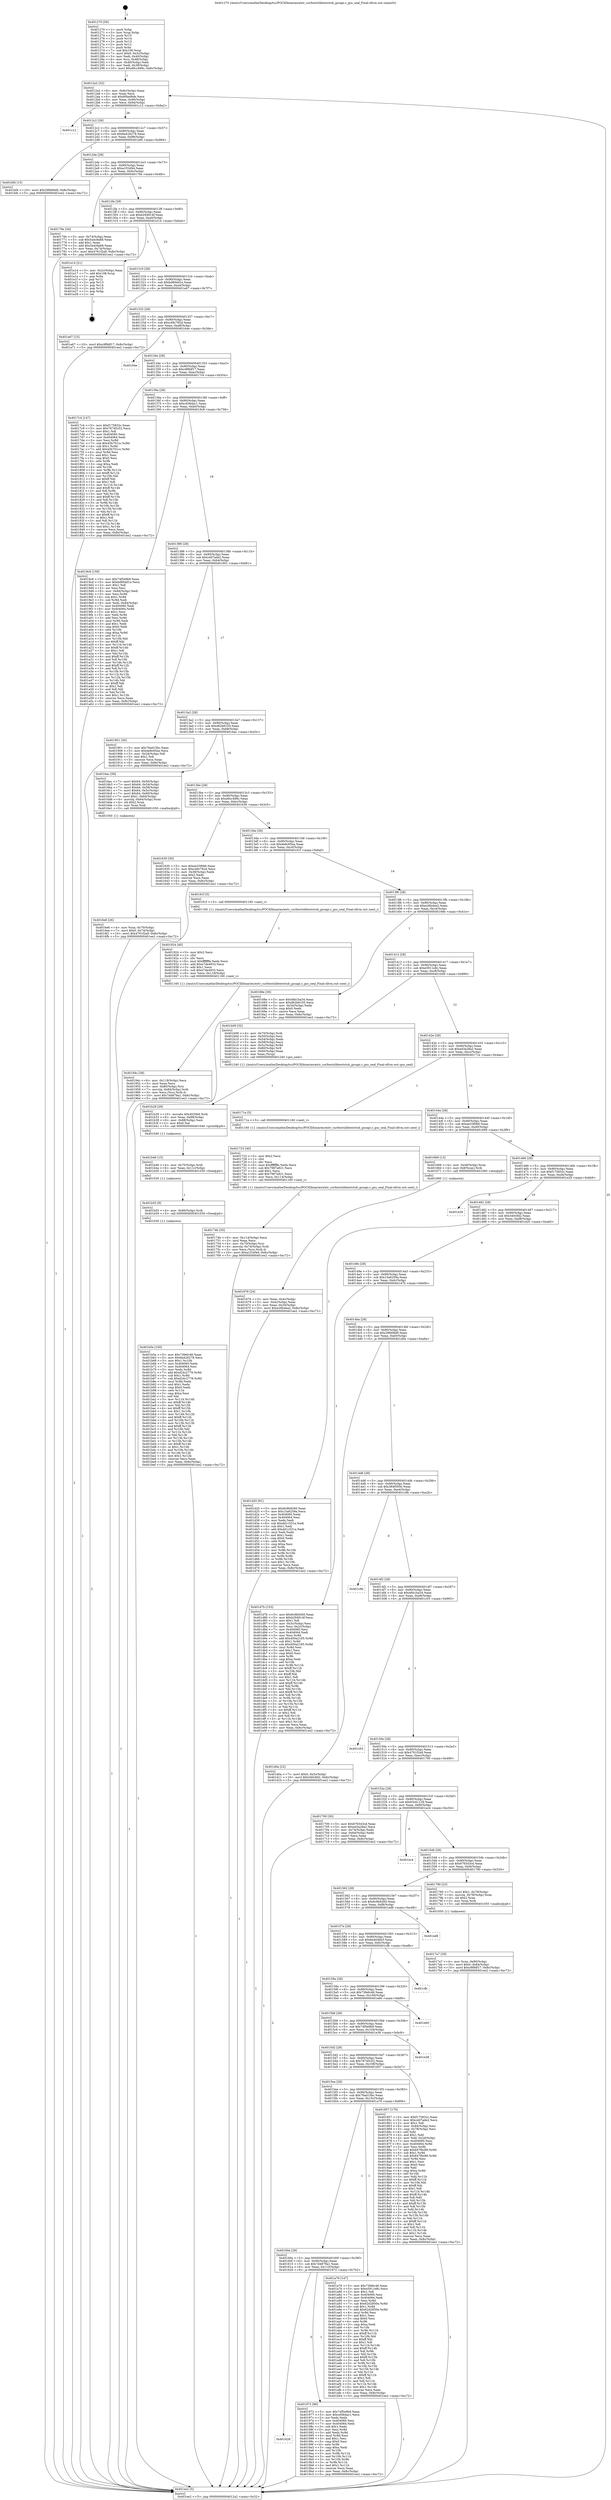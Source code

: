 digraph "0x401270" {
  label = "0x401270 (/mnt/c/Users/mathe/Desktop/tcc/POCII/binaries/extr_curltestslibteststub_gssapi.c_gss_seal_Final-ollvm.out::main(0))"
  labelloc = "t"
  node[shape=record]

  Entry [label="",width=0.3,height=0.3,shape=circle,fillcolor=black,style=filled]
  "0x4012a2" [label="{
     0x4012a2 [32]\l
     | [instrs]\l
     &nbsp;&nbsp;0x4012a2 \<+6\>: mov -0x8c(%rbp),%eax\l
     &nbsp;&nbsp;0x4012a8 \<+2\>: mov %eax,%ecx\l
     &nbsp;&nbsp;0x4012aa \<+6\>: sub $0x80ba9bfe,%ecx\l
     &nbsp;&nbsp;0x4012b0 \<+6\>: mov %eax,-0x90(%rbp)\l
     &nbsp;&nbsp;0x4012b6 \<+6\>: mov %ecx,-0x94(%rbp)\l
     &nbsp;&nbsp;0x4012bc \<+6\>: je 0000000000401c12 \<main+0x9a2\>\l
  }"]
  "0x401c12" [label="{
     0x401c12\l
  }", style=dashed]
  "0x4012c2" [label="{
     0x4012c2 [28]\l
     | [instrs]\l
     &nbsp;&nbsp;0x4012c2 \<+5\>: jmp 00000000004012c7 \<main+0x57\>\l
     &nbsp;&nbsp;0x4012c7 \<+6\>: mov -0x90(%rbp),%eax\l
     &nbsp;&nbsp;0x4012cd \<+5\>: sub $0x8a426278,%eax\l
     &nbsp;&nbsp;0x4012d2 \<+6\>: mov %eax,-0x98(%rbp)\l
     &nbsp;&nbsp;0x4012d8 \<+6\>: je 0000000000401bf4 \<main+0x984\>\l
  }"]
  Exit [label="",width=0.3,height=0.3,shape=circle,fillcolor=black,style=filled,peripheries=2]
  "0x401bf4" [label="{
     0x401bf4 [15]\l
     | [instrs]\l
     &nbsp;&nbsp;0x401bf4 \<+10\>: movl $0x29fd08d9,-0x8c(%rbp)\l
     &nbsp;&nbsp;0x401bfe \<+5\>: jmp 0000000000401ee2 \<main+0xc72\>\l
  }"]
  "0x4012de" [label="{
     0x4012de [28]\l
     | [instrs]\l
     &nbsp;&nbsp;0x4012de \<+5\>: jmp 00000000004012e3 \<main+0x73\>\l
     &nbsp;&nbsp;0x4012e3 \<+6\>: mov -0x90(%rbp),%eax\l
     &nbsp;&nbsp;0x4012e9 \<+5\>: sub $0xa1f1bf44,%eax\l
     &nbsp;&nbsp;0x4012ee \<+6\>: mov %eax,-0x9c(%rbp)\l
     &nbsp;&nbsp;0x4012f4 \<+6\>: je 000000000040176e \<main+0x4fe\>\l
  }"]
  "0x401b5e" [label="{
     0x401b5e [150]\l
     | [instrs]\l
     &nbsp;&nbsp;0x401b5e \<+5\>: mov $0x73fe6c46,%eax\l
     &nbsp;&nbsp;0x401b63 \<+5\>: mov $0x8a426278,%ecx\l
     &nbsp;&nbsp;0x401b68 \<+3\>: mov $0x1,%r10b\l
     &nbsp;&nbsp;0x401b6b \<+7\>: mov 0x404060,%edx\l
     &nbsp;&nbsp;0x401b72 \<+7\>: mov 0x404064,%esi\l
     &nbsp;&nbsp;0x401b79 \<+3\>: mov %edx,%r8d\l
     &nbsp;&nbsp;0x401b7c \<+7\>: add $0xd24c2778,%r8d\l
     &nbsp;&nbsp;0x401b83 \<+4\>: sub $0x1,%r8d\l
     &nbsp;&nbsp;0x401b87 \<+7\>: sub $0xd24c2778,%r8d\l
     &nbsp;&nbsp;0x401b8e \<+4\>: imul %r8d,%edx\l
     &nbsp;&nbsp;0x401b92 \<+3\>: and $0x1,%edx\l
     &nbsp;&nbsp;0x401b95 \<+3\>: cmp $0x0,%edx\l
     &nbsp;&nbsp;0x401b98 \<+4\>: sete %r11b\l
     &nbsp;&nbsp;0x401b9c \<+3\>: cmp $0xa,%esi\l
     &nbsp;&nbsp;0x401b9f \<+3\>: setl %bl\l
     &nbsp;&nbsp;0x401ba2 \<+3\>: mov %r11b,%r14b\l
     &nbsp;&nbsp;0x401ba5 \<+4\>: xor $0xff,%r14b\l
     &nbsp;&nbsp;0x401ba9 \<+3\>: mov %bl,%r15b\l
     &nbsp;&nbsp;0x401bac \<+4\>: xor $0xff,%r15b\l
     &nbsp;&nbsp;0x401bb0 \<+4\>: xor $0x1,%r10b\l
     &nbsp;&nbsp;0x401bb4 \<+3\>: mov %r14b,%r12b\l
     &nbsp;&nbsp;0x401bb7 \<+4\>: and $0xff,%r12b\l
     &nbsp;&nbsp;0x401bbb \<+3\>: and %r10b,%r11b\l
     &nbsp;&nbsp;0x401bbe \<+3\>: mov %r15b,%r13b\l
     &nbsp;&nbsp;0x401bc1 \<+4\>: and $0xff,%r13b\l
     &nbsp;&nbsp;0x401bc5 \<+3\>: and %r10b,%bl\l
     &nbsp;&nbsp;0x401bc8 \<+3\>: or %r11b,%r12b\l
     &nbsp;&nbsp;0x401bcb \<+3\>: or %bl,%r13b\l
     &nbsp;&nbsp;0x401bce \<+3\>: xor %r13b,%r12b\l
     &nbsp;&nbsp;0x401bd1 \<+3\>: or %r15b,%r14b\l
     &nbsp;&nbsp;0x401bd4 \<+4\>: xor $0xff,%r14b\l
     &nbsp;&nbsp;0x401bd8 \<+4\>: or $0x1,%r10b\l
     &nbsp;&nbsp;0x401bdc \<+3\>: and %r10b,%r14b\l
     &nbsp;&nbsp;0x401bdf \<+3\>: or %r14b,%r12b\l
     &nbsp;&nbsp;0x401be2 \<+4\>: test $0x1,%r12b\l
     &nbsp;&nbsp;0x401be6 \<+3\>: cmovne %ecx,%eax\l
     &nbsp;&nbsp;0x401be9 \<+6\>: mov %eax,-0x8c(%rbp)\l
     &nbsp;&nbsp;0x401bef \<+5\>: jmp 0000000000401ee2 \<main+0xc72\>\l
  }"]
  "0x40176e" [label="{
     0x40176e [34]\l
     | [instrs]\l
     &nbsp;&nbsp;0x40176e \<+3\>: mov -0x74(%rbp),%eax\l
     &nbsp;&nbsp;0x401771 \<+5\>: sub $0x5a4c8a68,%eax\l
     &nbsp;&nbsp;0x401776 \<+3\>: add $0x1,%eax\l
     &nbsp;&nbsp;0x401779 \<+5\>: add $0x5a4c8a68,%eax\l
     &nbsp;&nbsp;0x40177e \<+3\>: mov %eax,-0x74(%rbp)\l
     &nbsp;&nbsp;0x401781 \<+10\>: movl $0x4761f2a9,-0x8c(%rbp)\l
     &nbsp;&nbsp;0x40178b \<+5\>: jmp 0000000000401ee2 \<main+0xc72\>\l
  }"]
  "0x4012fa" [label="{
     0x4012fa [28]\l
     | [instrs]\l
     &nbsp;&nbsp;0x4012fa \<+5\>: jmp 00000000004012ff \<main+0x8f\>\l
     &nbsp;&nbsp;0x4012ff \<+6\>: mov -0x90(%rbp),%eax\l
     &nbsp;&nbsp;0x401305 \<+5\>: sub $0xb294914f,%eax\l
     &nbsp;&nbsp;0x40130a \<+6\>: mov %eax,-0xa0(%rbp)\l
     &nbsp;&nbsp;0x401310 \<+6\>: je 0000000000401e14 \<main+0xba4\>\l
  }"]
  "0x401b55" [label="{
     0x401b55 [9]\l
     | [instrs]\l
     &nbsp;&nbsp;0x401b55 \<+4\>: mov -0x80(%rbp),%rdi\l
     &nbsp;&nbsp;0x401b59 \<+5\>: call 0000000000401030 \<free@plt\>\l
     | [calls]\l
     &nbsp;&nbsp;0x401030 \{1\} (unknown)\l
  }"]
  "0x401e14" [label="{
     0x401e14 [21]\l
     | [instrs]\l
     &nbsp;&nbsp;0x401e14 \<+3\>: mov -0x2c(%rbp),%eax\l
     &nbsp;&nbsp;0x401e17 \<+7\>: add $0x108,%rsp\l
     &nbsp;&nbsp;0x401e1e \<+1\>: pop %rbx\l
     &nbsp;&nbsp;0x401e1f \<+2\>: pop %r12\l
     &nbsp;&nbsp;0x401e21 \<+2\>: pop %r13\l
     &nbsp;&nbsp;0x401e23 \<+2\>: pop %r14\l
     &nbsp;&nbsp;0x401e25 \<+2\>: pop %r15\l
     &nbsp;&nbsp;0x401e27 \<+1\>: pop %rbp\l
     &nbsp;&nbsp;0x401e28 \<+1\>: ret\l
  }"]
  "0x401316" [label="{
     0x401316 [28]\l
     | [instrs]\l
     &nbsp;&nbsp;0x401316 \<+5\>: jmp 000000000040131b \<main+0xab\>\l
     &nbsp;&nbsp;0x40131b \<+6\>: mov -0x90(%rbp),%eax\l
     &nbsp;&nbsp;0x401321 \<+5\>: sub $0xbd80dd1e,%eax\l
     &nbsp;&nbsp;0x401326 \<+6\>: mov %eax,-0xa4(%rbp)\l
     &nbsp;&nbsp;0x40132c \<+6\>: je 0000000000401a67 \<main+0x7f7\>\l
  }"]
  "0x401b46" [label="{
     0x401b46 [15]\l
     | [instrs]\l
     &nbsp;&nbsp;0x401b46 \<+4\>: mov -0x70(%rbp),%rdi\l
     &nbsp;&nbsp;0x401b4a \<+6\>: mov %eax,-0x11c(%rbp)\l
     &nbsp;&nbsp;0x401b50 \<+5\>: call 0000000000401030 \<free@plt\>\l
     | [calls]\l
     &nbsp;&nbsp;0x401030 \{1\} (unknown)\l
  }"]
  "0x401a67" [label="{
     0x401a67 [15]\l
     | [instrs]\l
     &nbsp;&nbsp;0x401a67 \<+10\>: movl $0xc9f9df17,-0x8c(%rbp)\l
     &nbsp;&nbsp;0x401a71 \<+5\>: jmp 0000000000401ee2 \<main+0xc72\>\l
  }"]
  "0x401332" [label="{
     0x401332 [28]\l
     | [instrs]\l
     &nbsp;&nbsp;0x401332 \<+5\>: jmp 0000000000401337 \<main+0xc7\>\l
     &nbsp;&nbsp;0x401337 \<+6\>: mov -0x90(%rbp),%eax\l
     &nbsp;&nbsp;0x40133d \<+5\>: sub $0xc49c782d,%eax\l
     &nbsp;&nbsp;0x401342 \<+6\>: mov %eax,-0xa8(%rbp)\l
     &nbsp;&nbsp;0x401348 \<+6\>: je 000000000040164e \<main+0x3de\>\l
  }"]
  "0x401b29" [label="{
     0x401b29 [29]\l
     | [instrs]\l
     &nbsp;&nbsp;0x401b29 \<+10\>: movabs $0x4020b6,%rdi\l
     &nbsp;&nbsp;0x401b33 \<+6\>: mov %eax,-0x88(%rbp)\l
     &nbsp;&nbsp;0x401b39 \<+6\>: mov -0x88(%rbp),%esi\l
     &nbsp;&nbsp;0x401b3f \<+2\>: mov $0x0,%al\l
     &nbsp;&nbsp;0x401b41 \<+5\>: call 0000000000401040 \<printf@plt\>\l
     | [calls]\l
     &nbsp;&nbsp;0x401040 \{1\} (unknown)\l
  }"]
  "0x40164e" [label="{
     0x40164e\l
  }", style=dashed]
  "0x40134e" [label="{
     0x40134e [28]\l
     | [instrs]\l
     &nbsp;&nbsp;0x40134e \<+5\>: jmp 0000000000401353 \<main+0xe3\>\l
     &nbsp;&nbsp;0x401353 \<+6\>: mov -0x90(%rbp),%eax\l
     &nbsp;&nbsp;0x401359 \<+5\>: sub $0xc9f9df17,%eax\l
     &nbsp;&nbsp;0x40135e \<+6\>: mov %eax,-0xac(%rbp)\l
     &nbsp;&nbsp;0x401364 \<+6\>: je 00000000004017c4 \<main+0x554\>\l
  }"]
  "0x401626" [label="{
     0x401626\l
  }", style=dashed]
  "0x4017c4" [label="{
     0x4017c4 [147]\l
     | [instrs]\l
     &nbsp;&nbsp;0x4017c4 \<+5\>: mov $0xf175832c,%eax\l
     &nbsp;&nbsp;0x4017c9 \<+5\>: mov $0x767d5c52,%ecx\l
     &nbsp;&nbsp;0x4017ce \<+2\>: mov $0x1,%dl\l
     &nbsp;&nbsp;0x4017d0 \<+7\>: mov 0x404060,%esi\l
     &nbsp;&nbsp;0x4017d7 \<+7\>: mov 0x404064,%edi\l
     &nbsp;&nbsp;0x4017de \<+3\>: mov %esi,%r8d\l
     &nbsp;&nbsp;0x4017e1 \<+7\>: sub $0x45b701cc,%r8d\l
     &nbsp;&nbsp;0x4017e8 \<+4\>: sub $0x1,%r8d\l
     &nbsp;&nbsp;0x4017ec \<+7\>: add $0x45b701cc,%r8d\l
     &nbsp;&nbsp;0x4017f3 \<+4\>: imul %r8d,%esi\l
     &nbsp;&nbsp;0x4017f7 \<+3\>: and $0x1,%esi\l
     &nbsp;&nbsp;0x4017fa \<+3\>: cmp $0x0,%esi\l
     &nbsp;&nbsp;0x4017fd \<+4\>: sete %r9b\l
     &nbsp;&nbsp;0x401801 \<+3\>: cmp $0xa,%edi\l
     &nbsp;&nbsp;0x401804 \<+4\>: setl %r10b\l
     &nbsp;&nbsp;0x401808 \<+3\>: mov %r9b,%r11b\l
     &nbsp;&nbsp;0x40180b \<+4\>: xor $0xff,%r11b\l
     &nbsp;&nbsp;0x40180f \<+3\>: mov %r10b,%bl\l
     &nbsp;&nbsp;0x401812 \<+3\>: xor $0xff,%bl\l
     &nbsp;&nbsp;0x401815 \<+3\>: xor $0x1,%dl\l
     &nbsp;&nbsp;0x401818 \<+3\>: mov %r11b,%r14b\l
     &nbsp;&nbsp;0x40181b \<+4\>: and $0xff,%r14b\l
     &nbsp;&nbsp;0x40181f \<+3\>: and %dl,%r9b\l
     &nbsp;&nbsp;0x401822 \<+3\>: mov %bl,%r15b\l
     &nbsp;&nbsp;0x401825 \<+4\>: and $0xff,%r15b\l
     &nbsp;&nbsp;0x401829 \<+3\>: and %dl,%r10b\l
     &nbsp;&nbsp;0x40182c \<+3\>: or %r9b,%r14b\l
     &nbsp;&nbsp;0x40182f \<+3\>: or %r10b,%r15b\l
     &nbsp;&nbsp;0x401832 \<+3\>: xor %r15b,%r14b\l
     &nbsp;&nbsp;0x401835 \<+3\>: or %bl,%r11b\l
     &nbsp;&nbsp;0x401838 \<+4\>: xor $0xff,%r11b\l
     &nbsp;&nbsp;0x40183c \<+3\>: or $0x1,%dl\l
     &nbsp;&nbsp;0x40183f \<+3\>: and %dl,%r11b\l
     &nbsp;&nbsp;0x401842 \<+3\>: or %r11b,%r14b\l
     &nbsp;&nbsp;0x401845 \<+4\>: test $0x1,%r14b\l
     &nbsp;&nbsp;0x401849 \<+3\>: cmovne %ecx,%eax\l
     &nbsp;&nbsp;0x40184c \<+6\>: mov %eax,-0x8c(%rbp)\l
     &nbsp;&nbsp;0x401852 \<+5\>: jmp 0000000000401ee2 \<main+0xc72\>\l
  }"]
  "0x40136a" [label="{
     0x40136a [28]\l
     | [instrs]\l
     &nbsp;&nbsp;0x40136a \<+5\>: jmp 000000000040136f \<main+0xff\>\l
     &nbsp;&nbsp;0x40136f \<+6\>: mov -0x90(%rbp),%eax\l
     &nbsp;&nbsp;0x401375 \<+5\>: sub $0xcd36dac1,%eax\l
     &nbsp;&nbsp;0x40137a \<+6\>: mov %eax,-0xb0(%rbp)\l
     &nbsp;&nbsp;0x401380 \<+6\>: je 00000000004019c8 \<main+0x758\>\l
  }"]
  "0x401972" [label="{
     0x401972 [86]\l
     | [instrs]\l
     &nbsp;&nbsp;0x401972 \<+5\>: mov $0x74f5e9b9,%eax\l
     &nbsp;&nbsp;0x401977 \<+5\>: mov $0xcd36dac1,%ecx\l
     &nbsp;&nbsp;0x40197c \<+2\>: xor %edx,%edx\l
     &nbsp;&nbsp;0x40197e \<+7\>: mov 0x404060,%esi\l
     &nbsp;&nbsp;0x401985 \<+7\>: mov 0x404064,%edi\l
     &nbsp;&nbsp;0x40198c \<+3\>: sub $0x1,%edx\l
     &nbsp;&nbsp;0x40198f \<+3\>: mov %esi,%r8d\l
     &nbsp;&nbsp;0x401992 \<+3\>: add %edx,%r8d\l
     &nbsp;&nbsp;0x401995 \<+4\>: imul %r8d,%esi\l
     &nbsp;&nbsp;0x401999 \<+3\>: and $0x1,%esi\l
     &nbsp;&nbsp;0x40199c \<+3\>: cmp $0x0,%esi\l
     &nbsp;&nbsp;0x40199f \<+4\>: sete %r9b\l
     &nbsp;&nbsp;0x4019a3 \<+3\>: cmp $0xa,%edi\l
     &nbsp;&nbsp;0x4019a6 \<+4\>: setl %r10b\l
     &nbsp;&nbsp;0x4019aa \<+3\>: mov %r9b,%r11b\l
     &nbsp;&nbsp;0x4019ad \<+3\>: and %r10b,%r11b\l
     &nbsp;&nbsp;0x4019b0 \<+3\>: xor %r10b,%r9b\l
     &nbsp;&nbsp;0x4019b3 \<+3\>: or %r9b,%r11b\l
     &nbsp;&nbsp;0x4019b6 \<+4\>: test $0x1,%r11b\l
     &nbsp;&nbsp;0x4019ba \<+3\>: cmovne %ecx,%eax\l
     &nbsp;&nbsp;0x4019bd \<+6\>: mov %eax,-0x8c(%rbp)\l
     &nbsp;&nbsp;0x4019c3 \<+5\>: jmp 0000000000401ee2 \<main+0xc72\>\l
  }"]
  "0x4019c8" [label="{
     0x4019c8 [159]\l
     | [instrs]\l
     &nbsp;&nbsp;0x4019c8 \<+5\>: mov $0x74f5e9b9,%eax\l
     &nbsp;&nbsp;0x4019cd \<+5\>: mov $0xbd80dd1e,%ecx\l
     &nbsp;&nbsp;0x4019d2 \<+2\>: mov $0x1,%dl\l
     &nbsp;&nbsp;0x4019d4 \<+2\>: xor %esi,%esi\l
     &nbsp;&nbsp;0x4019d6 \<+6\>: mov -0x84(%rbp),%edi\l
     &nbsp;&nbsp;0x4019dc \<+3\>: mov %esi,%r8d\l
     &nbsp;&nbsp;0x4019df \<+4\>: sub $0x1,%r8d\l
     &nbsp;&nbsp;0x4019e3 \<+3\>: sub %r8d,%edi\l
     &nbsp;&nbsp;0x4019e6 \<+6\>: mov %edi,-0x84(%rbp)\l
     &nbsp;&nbsp;0x4019ec \<+7\>: mov 0x404060,%edi\l
     &nbsp;&nbsp;0x4019f3 \<+8\>: mov 0x404064,%r8d\l
     &nbsp;&nbsp;0x4019fb \<+3\>: sub $0x1,%esi\l
     &nbsp;&nbsp;0x4019fe \<+3\>: mov %edi,%r9d\l
     &nbsp;&nbsp;0x401a01 \<+3\>: add %esi,%r9d\l
     &nbsp;&nbsp;0x401a04 \<+4\>: imul %r9d,%edi\l
     &nbsp;&nbsp;0x401a08 \<+3\>: and $0x1,%edi\l
     &nbsp;&nbsp;0x401a0b \<+3\>: cmp $0x0,%edi\l
     &nbsp;&nbsp;0x401a0e \<+4\>: sete %r10b\l
     &nbsp;&nbsp;0x401a12 \<+4\>: cmp $0xa,%r8d\l
     &nbsp;&nbsp;0x401a16 \<+4\>: setl %r11b\l
     &nbsp;&nbsp;0x401a1a \<+3\>: mov %r10b,%bl\l
     &nbsp;&nbsp;0x401a1d \<+3\>: xor $0xff,%bl\l
     &nbsp;&nbsp;0x401a20 \<+3\>: mov %r11b,%r14b\l
     &nbsp;&nbsp;0x401a23 \<+4\>: xor $0xff,%r14b\l
     &nbsp;&nbsp;0x401a27 \<+3\>: xor $0x1,%dl\l
     &nbsp;&nbsp;0x401a2a \<+3\>: mov %bl,%r15b\l
     &nbsp;&nbsp;0x401a2d \<+4\>: and $0xff,%r15b\l
     &nbsp;&nbsp;0x401a31 \<+3\>: and %dl,%r10b\l
     &nbsp;&nbsp;0x401a34 \<+3\>: mov %r14b,%r12b\l
     &nbsp;&nbsp;0x401a37 \<+4\>: and $0xff,%r12b\l
     &nbsp;&nbsp;0x401a3b \<+3\>: and %dl,%r11b\l
     &nbsp;&nbsp;0x401a3e \<+3\>: or %r10b,%r15b\l
     &nbsp;&nbsp;0x401a41 \<+3\>: or %r11b,%r12b\l
     &nbsp;&nbsp;0x401a44 \<+3\>: xor %r12b,%r15b\l
     &nbsp;&nbsp;0x401a47 \<+3\>: or %r14b,%bl\l
     &nbsp;&nbsp;0x401a4a \<+3\>: xor $0xff,%bl\l
     &nbsp;&nbsp;0x401a4d \<+3\>: or $0x1,%dl\l
     &nbsp;&nbsp;0x401a50 \<+2\>: and %dl,%bl\l
     &nbsp;&nbsp;0x401a52 \<+3\>: or %bl,%r15b\l
     &nbsp;&nbsp;0x401a55 \<+4\>: test $0x1,%r15b\l
     &nbsp;&nbsp;0x401a59 \<+3\>: cmovne %ecx,%eax\l
     &nbsp;&nbsp;0x401a5c \<+6\>: mov %eax,-0x8c(%rbp)\l
     &nbsp;&nbsp;0x401a62 \<+5\>: jmp 0000000000401ee2 \<main+0xc72\>\l
  }"]
  "0x401386" [label="{
     0x401386 [28]\l
     | [instrs]\l
     &nbsp;&nbsp;0x401386 \<+5\>: jmp 000000000040138b \<main+0x11b\>\l
     &nbsp;&nbsp;0x40138b \<+6\>: mov -0x90(%rbp),%eax\l
     &nbsp;&nbsp;0x401391 \<+5\>: sub $0xcdd7ade2,%eax\l
     &nbsp;&nbsp;0x401396 \<+6\>: mov %eax,-0xb4(%rbp)\l
     &nbsp;&nbsp;0x40139c \<+6\>: je 0000000000401901 \<main+0x691\>\l
  }"]
  "0x40160a" [label="{
     0x40160a [28]\l
     | [instrs]\l
     &nbsp;&nbsp;0x40160a \<+5\>: jmp 000000000040160f \<main+0x39f\>\l
     &nbsp;&nbsp;0x40160f \<+6\>: mov -0x90(%rbp),%eax\l
     &nbsp;&nbsp;0x401615 \<+5\>: sub $0x7d4879a1,%eax\l
     &nbsp;&nbsp;0x40161a \<+6\>: mov %eax,-0x110(%rbp)\l
     &nbsp;&nbsp;0x401620 \<+6\>: je 0000000000401972 \<main+0x702\>\l
  }"]
  "0x401901" [label="{
     0x401901 [30]\l
     | [instrs]\l
     &nbsp;&nbsp;0x401901 \<+5\>: mov $0x76ad15bc,%eax\l
     &nbsp;&nbsp;0x401906 \<+5\>: mov $0xde8c65ea,%ecx\l
     &nbsp;&nbsp;0x40190b \<+3\>: mov -0x2d(%rbp),%dl\l
     &nbsp;&nbsp;0x40190e \<+3\>: test $0x1,%dl\l
     &nbsp;&nbsp;0x401911 \<+3\>: cmovne %ecx,%eax\l
     &nbsp;&nbsp;0x401914 \<+6\>: mov %eax,-0x8c(%rbp)\l
     &nbsp;&nbsp;0x40191a \<+5\>: jmp 0000000000401ee2 \<main+0xc72\>\l
  }"]
  "0x4013a2" [label="{
     0x4013a2 [28]\l
     | [instrs]\l
     &nbsp;&nbsp;0x4013a2 \<+5\>: jmp 00000000004013a7 \<main+0x137\>\l
     &nbsp;&nbsp;0x4013a7 \<+6\>: mov -0x90(%rbp),%eax\l
     &nbsp;&nbsp;0x4013ad \<+5\>: sub $0xd62b6105,%eax\l
     &nbsp;&nbsp;0x4013b2 \<+6\>: mov %eax,-0xb8(%rbp)\l
     &nbsp;&nbsp;0x4013b8 \<+6\>: je 00000000004016ac \<main+0x43c\>\l
  }"]
  "0x401a76" [label="{
     0x401a76 [147]\l
     | [instrs]\l
     &nbsp;&nbsp;0x401a76 \<+5\>: mov $0x73fe6c46,%eax\l
     &nbsp;&nbsp;0x401a7b \<+5\>: mov $0xe5911e8c,%ecx\l
     &nbsp;&nbsp;0x401a80 \<+2\>: mov $0x1,%dl\l
     &nbsp;&nbsp;0x401a82 \<+7\>: mov 0x404060,%esi\l
     &nbsp;&nbsp;0x401a89 \<+7\>: mov 0x404064,%edi\l
     &nbsp;&nbsp;0x401a90 \<+3\>: mov %esi,%r8d\l
     &nbsp;&nbsp;0x401a93 \<+7\>: sub $0x62d2850e,%r8d\l
     &nbsp;&nbsp;0x401a9a \<+4\>: sub $0x1,%r8d\l
     &nbsp;&nbsp;0x401a9e \<+7\>: add $0x62d2850e,%r8d\l
     &nbsp;&nbsp;0x401aa5 \<+4\>: imul %r8d,%esi\l
     &nbsp;&nbsp;0x401aa9 \<+3\>: and $0x1,%esi\l
     &nbsp;&nbsp;0x401aac \<+3\>: cmp $0x0,%esi\l
     &nbsp;&nbsp;0x401aaf \<+4\>: sete %r9b\l
     &nbsp;&nbsp;0x401ab3 \<+3\>: cmp $0xa,%edi\l
     &nbsp;&nbsp;0x401ab6 \<+4\>: setl %r10b\l
     &nbsp;&nbsp;0x401aba \<+3\>: mov %r9b,%r11b\l
     &nbsp;&nbsp;0x401abd \<+4\>: xor $0xff,%r11b\l
     &nbsp;&nbsp;0x401ac1 \<+3\>: mov %r10b,%bl\l
     &nbsp;&nbsp;0x401ac4 \<+3\>: xor $0xff,%bl\l
     &nbsp;&nbsp;0x401ac7 \<+3\>: xor $0x1,%dl\l
     &nbsp;&nbsp;0x401aca \<+3\>: mov %r11b,%r14b\l
     &nbsp;&nbsp;0x401acd \<+4\>: and $0xff,%r14b\l
     &nbsp;&nbsp;0x401ad1 \<+3\>: and %dl,%r9b\l
     &nbsp;&nbsp;0x401ad4 \<+3\>: mov %bl,%r15b\l
     &nbsp;&nbsp;0x401ad7 \<+4\>: and $0xff,%r15b\l
     &nbsp;&nbsp;0x401adb \<+3\>: and %dl,%r10b\l
     &nbsp;&nbsp;0x401ade \<+3\>: or %r9b,%r14b\l
     &nbsp;&nbsp;0x401ae1 \<+3\>: or %r10b,%r15b\l
     &nbsp;&nbsp;0x401ae4 \<+3\>: xor %r15b,%r14b\l
     &nbsp;&nbsp;0x401ae7 \<+3\>: or %bl,%r11b\l
     &nbsp;&nbsp;0x401aea \<+4\>: xor $0xff,%r11b\l
     &nbsp;&nbsp;0x401aee \<+3\>: or $0x1,%dl\l
     &nbsp;&nbsp;0x401af1 \<+3\>: and %dl,%r11b\l
     &nbsp;&nbsp;0x401af4 \<+3\>: or %r11b,%r14b\l
     &nbsp;&nbsp;0x401af7 \<+4\>: test $0x1,%r14b\l
     &nbsp;&nbsp;0x401afb \<+3\>: cmovne %ecx,%eax\l
     &nbsp;&nbsp;0x401afe \<+6\>: mov %eax,-0x8c(%rbp)\l
     &nbsp;&nbsp;0x401b04 \<+5\>: jmp 0000000000401ee2 \<main+0xc72\>\l
  }"]
  "0x4016ac" [label="{
     0x4016ac [58]\l
     | [instrs]\l
     &nbsp;&nbsp;0x4016ac \<+7\>: movl $0x64,-0x50(%rbp)\l
     &nbsp;&nbsp;0x4016b3 \<+7\>: movl $0x64,-0x54(%rbp)\l
     &nbsp;&nbsp;0x4016ba \<+7\>: movl $0x64,-0x58(%rbp)\l
     &nbsp;&nbsp;0x4016c1 \<+7\>: movl $0x64,-0x5c(%rbp)\l
     &nbsp;&nbsp;0x4016c8 \<+7\>: movl $0x64,-0x60(%rbp)\l
     &nbsp;&nbsp;0x4016cf \<+7\>: movl $0x1,-0x64(%rbp)\l
     &nbsp;&nbsp;0x4016d6 \<+4\>: movslq -0x64(%rbp),%rax\l
     &nbsp;&nbsp;0x4016da \<+4\>: shl $0x2,%rax\l
     &nbsp;&nbsp;0x4016de \<+3\>: mov %rax,%rdi\l
     &nbsp;&nbsp;0x4016e1 \<+5\>: call 0000000000401050 \<malloc@plt\>\l
     | [calls]\l
     &nbsp;&nbsp;0x401050 \{1\} (unknown)\l
  }"]
  "0x4013be" [label="{
     0x4013be [28]\l
     | [instrs]\l
     &nbsp;&nbsp;0x4013be \<+5\>: jmp 00000000004013c3 \<main+0x153\>\l
     &nbsp;&nbsp;0x4013c3 \<+6\>: mov -0x90(%rbp),%eax\l
     &nbsp;&nbsp;0x4013c9 \<+5\>: sub $0xd9cc499c,%eax\l
     &nbsp;&nbsp;0x4013ce \<+6\>: mov %eax,-0xbc(%rbp)\l
     &nbsp;&nbsp;0x4013d4 \<+6\>: je 0000000000401630 \<main+0x3c0\>\l
  }"]
  "0x40194c" [label="{
     0x40194c [38]\l
     | [instrs]\l
     &nbsp;&nbsp;0x40194c \<+6\>: mov -0x118(%rbp),%ecx\l
     &nbsp;&nbsp;0x401952 \<+3\>: imul %eax,%ecx\l
     &nbsp;&nbsp;0x401955 \<+4\>: mov -0x80(%rbp),%rsi\l
     &nbsp;&nbsp;0x401959 \<+7\>: movslq -0x84(%rbp),%rdi\l
     &nbsp;&nbsp;0x401960 \<+3\>: mov %ecx,(%rsi,%rdi,4)\l
     &nbsp;&nbsp;0x401963 \<+10\>: movl $0x7d4879a1,-0x8c(%rbp)\l
     &nbsp;&nbsp;0x40196d \<+5\>: jmp 0000000000401ee2 \<main+0xc72\>\l
  }"]
  "0x401630" [label="{
     0x401630 [30]\l
     | [instrs]\l
     &nbsp;&nbsp;0x401630 \<+5\>: mov $0xee33f066,%eax\l
     &nbsp;&nbsp;0x401635 \<+5\>: mov $0xc49c782d,%ecx\l
     &nbsp;&nbsp;0x40163a \<+3\>: mov -0x38(%rbp),%edx\l
     &nbsp;&nbsp;0x40163d \<+3\>: cmp $0x2,%edx\l
     &nbsp;&nbsp;0x401640 \<+3\>: cmovne %ecx,%eax\l
     &nbsp;&nbsp;0x401643 \<+6\>: mov %eax,-0x8c(%rbp)\l
     &nbsp;&nbsp;0x401649 \<+5\>: jmp 0000000000401ee2 \<main+0xc72\>\l
  }"]
  "0x4013da" [label="{
     0x4013da [28]\l
     | [instrs]\l
     &nbsp;&nbsp;0x4013da \<+5\>: jmp 00000000004013df \<main+0x16f\>\l
     &nbsp;&nbsp;0x4013df \<+6\>: mov -0x90(%rbp),%eax\l
     &nbsp;&nbsp;0x4013e5 \<+5\>: sub $0xde8c65ea,%eax\l
     &nbsp;&nbsp;0x4013ea \<+6\>: mov %eax,-0xc0(%rbp)\l
     &nbsp;&nbsp;0x4013f0 \<+6\>: je 000000000040191f \<main+0x6af\>\l
  }"]
  "0x401ee2" [label="{
     0x401ee2 [5]\l
     | [instrs]\l
     &nbsp;&nbsp;0x401ee2 \<+5\>: jmp 00000000004012a2 \<main+0x32\>\l
  }"]
  "0x401270" [label="{
     0x401270 [50]\l
     | [instrs]\l
     &nbsp;&nbsp;0x401270 \<+1\>: push %rbp\l
     &nbsp;&nbsp;0x401271 \<+3\>: mov %rsp,%rbp\l
     &nbsp;&nbsp;0x401274 \<+2\>: push %r15\l
     &nbsp;&nbsp;0x401276 \<+2\>: push %r14\l
     &nbsp;&nbsp;0x401278 \<+2\>: push %r13\l
     &nbsp;&nbsp;0x40127a \<+2\>: push %r12\l
     &nbsp;&nbsp;0x40127c \<+1\>: push %rbx\l
     &nbsp;&nbsp;0x40127d \<+7\>: sub $0x108,%rsp\l
     &nbsp;&nbsp;0x401284 \<+7\>: movl $0x0,-0x3c(%rbp)\l
     &nbsp;&nbsp;0x40128b \<+3\>: mov %edi,-0x40(%rbp)\l
     &nbsp;&nbsp;0x40128e \<+4\>: mov %rsi,-0x48(%rbp)\l
     &nbsp;&nbsp;0x401292 \<+3\>: mov -0x40(%rbp),%edi\l
     &nbsp;&nbsp;0x401295 \<+3\>: mov %edi,-0x38(%rbp)\l
     &nbsp;&nbsp;0x401298 \<+10\>: movl $0xd9cc499c,-0x8c(%rbp)\l
  }"]
  "0x401924" [label="{
     0x401924 [40]\l
     | [instrs]\l
     &nbsp;&nbsp;0x401924 \<+5\>: mov $0x2,%ecx\l
     &nbsp;&nbsp;0x401929 \<+1\>: cltd\l
     &nbsp;&nbsp;0x40192a \<+2\>: idiv %ecx\l
     &nbsp;&nbsp;0x40192c \<+6\>: imul $0xfffffffe,%edx,%ecx\l
     &nbsp;&nbsp;0x401932 \<+6\>: add $0xe7de4933,%ecx\l
     &nbsp;&nbsp;0x401938 \<+3\>: add $0x1,%ecx\l
     &nbsp;&nbsp;0x40193b \<+6\>: sub $0xe7de4933,%ecx\l
     &nbsp;&nbsp;0x401941 \<+6\>: mov %ecx,-0x118(%rbp)\l
     &nbsp;&nbsp;0x401947 \<+5\>: call 0000000000401160 \<next_i\>\l
     | [calls]\l
     &nbsp;&nbsp;0x401160 \{1\} (/mnt/c/Users/mathe/Desktop/tcc/POCII/binaries/extr_curltestslibteststub_gssapi.c_gss_seal_Final-ollvm.out::next_i)\l
  }"]
  "0x40191f" [label="{
     0x40191f [5]\l
     | [instrs]\l
     &nbsp;&nbsp;0x40191f \<+5\>: call 0000000000401160 \<next_i\>\l
     | [calls]\l
     &nbsp;&nbsp;0x401160 \{1\} (/mnt/c/Users/mathe/Desktop/tcc/POCII/binaries/extr_curltestslibteststub_gssapi.c_gss_seal_Final-ollvm.out::next_i)\l
  }"]
  "0x4013f6" [label="{
     0x4013f6 [28]\l
     | [instrs]\l
     &nbsp;&nbsp;0x4013f6 \<+5\>: jmp 00000000004013fb \<main+0x18b\>\l
     &nbsp;&nbsp;0x4013fb \<+6\>: mov -0x90(%rbp),%eax\l
     &nbsp;&nbsp;0x401401 \<+5\>: sub $0xe26b4ea2,%eax\l
     &nbsp;&nbsp;0x401406 \<+6\>: mov %eax,-0xc4(%rbp)\l
     &nbsp;&nbsp;0x40140c \<+6\>: je 000000000040168e \<main+0x41e\>\l
  }"]
  "0x4015ee" [label="{
     0x4015ee [28]\l
     | [instrs]\l
     &nbsp;&nbsp;0x4015ee \<+5\>: jmp 00000000004015f3 \<main+0x383\>\l
     &nbsp;&nbsp;0x4015f3 \<+6\>: mov -0x90(%rbp),%eax\l
     &nbsp;&nbsp;0x4015f9 \<+5\>: sub $0x76ad15bc,%eax\l
     &nbsp;&nbsp;0x4015fe \<+6\>: mov %eax,-0x10c(%rbp)\l
     &nbsp;&nbsp;0x401604 \<+6\>: je 0000000000401a76 \<main+0x806\>\l
  }"]
  "0x40168e" [label="{
     0x40168e [30]\l
     | [instrs]\l
     &nbsp;&nbsp;0x40168e \<+5\>: mov $0x46b1ba34,%eax\l
     &nbsp;&nbsp;0x401693 \<+5\>: mov $0xd62b6105,%ecx\l
     &nbsp;&nbsp;0x401698 \<+3\>: mov -0x34(%rbp),%edx\l
     &nbsp;&nbsp;0x40169b \<+3\>: cmp $0x0,%edx\l
     &nbsp;&nbsp;0x40169e \<+3\>: cmove %ecx,%eax\l
     &nbsp;&nbsp;0x4016a1 \<+6\>: mov %eax,-0x8c(%rbp)\l
     &nbsp;&nbsp;0x4016a7 \<+5\>: jmp 0000000000401ee2 \<main+0xc72\>\l
  }"]
  "0x401412" [label="{
     0x401412 [28]\l
     | [instrs]\l
     &nbsp;&nbsp;0x401412 \<+5\>: jmp 0000000000401417 \<main+0x1a7\>\l
     &nbsp;&nbsp;0x401417 \<+6\>: mov -0x90(%rbp),%eax\l
     &nbsp;&nbsp;0x40141d \<+5\>: sub $0xe5911e8c,%eax\l
     &nbsp;&nbsp;0x401422 \<+6\>: mov %eax,-0xc8(%rbp)\l
     &nbsp;&nbsp;0x401428 \<+6\>: je 0000000000401b09 \<main+0x899\>\l
  }"]
  "0x401857" [label="{
     0x401857 [170]\l
     | [instrs]\l
     &nbsp;&nbsp;0x401857 \<+5\>: mov $0xf175832c,%eax\l
     &nbsp;&nbsp;0x40185c \<+5\>: mov $0xcdd7ade2,%ecx\l
     &nbsp;&nbsp;0x401861 \<+2\>: mov $0x1,%dl\l
     &nbsp;&nbsp;0x401863 \<+6\>: mov -0x84(%rbp),%esi\l
     &nbsp;&nbsp;0x401869 \<+3\>: cmp -0x78(%rbp),%esi\l
     &nbsp;&nbsp;0x40186c \<+4\>: setl %dil\l
     &nbsp;&nbsp;0x401870 \<+4\>: and $0x1,%dil\l
     &nbsp;&nbsp;0x401874 \<+4\>: mov %dil,-0x2d(%rbp)\l
     &nbsp;&nbsp;0x401878 \<+7\>: mov 0x404060,%esi\l
     &nbsp;&nbsp;0x40187f \<+8\>: mov 0x404064,%r8d\l
     &nbsp;&nbsp;0x401887 \<+3\>: mov %esi,%r9d\l
     &nbsp;&nbsp;0x40188a \<+7\>: add $0x847fbc89,%r9d\l
     &nbsp;&nbsp;0x401891 \<+4\>: sub $0x1,%r9d\l
     &nbsp;&nbsp;0x401895 \<+7\>: sub $0x847fbc89,%r9d\l
     &nbsp;&nbsp;0x40189c \<+4\>: imul %r9d,%esi\l
     &nbsp;&nbsp;0x4018a0 \<+3\>: and $0x1,%esi\l
     &nbsp;&nbsp;0x4018a3 \<+3\>: cmp $0x0,%esi\l
     &nbsp;&nbsp;0x4018a6 \<+4\>: sete %dil\l
     &nbsp;&nbsp;0x4018aa \<+4\>: cmp $0xa,%r8d\l
     &nbsp;&nbsp;0x4018ae \<+4\>: setl %r10b\l
     &nbsp;&nbsp;0x4018b2 \<+3\>: mov %dil,%r11b\l
     &nbsp;&nbsp;0x4018b5 \<+4\>: xor $0xff,%r11b\l
     &nbsp;&nbsp;0x4018b9 \<+3\>: mov %r10b,%bl\l
     &nbsp;&nbsp;0x4018bc \<+3\>: xor $0xff,%bl\l
     &nbsp;&nbsp;0x4018bf \<+3\>: xor $0x1,%dl\l
     &nbsp;&nbsp;0x4018c2 \<+3\>: mov %r11b,%r14b\l
     &nbsp;&nbsp;0x4018c5 \<+4\>: and $0xff,%r14b\l
     &nbsp;&nbsp;0x4018c9 \<+3\>: and %dl,%dil\l
     &nbsp;&nbsp;0x4018cc \<+3\>: mov %bl,%r15b\l
     &nbsp;&nbsp;0x4018cf \<+4\>: and $0xff,%r15b\l
     &nbsp;&nbsp;0x4018d3 \<+3\>: and %dl,%r10b\l
     &nbsp;&nbsp;0x4018d6 \<+3\>: or %dil,%r14b\l
     &nbsp;&nbsp;0x4018d9 \<+3\>: or %r10b,%r15b\l
     &nbsp;&nbsp;0x4018dc \<+3\>: xor %r15b,%r14b\l
     &nbsp;&nbsp;0x4018df \<+3\>: or %bl,%r11b\l
     &nbsp;&nbsp;0x4018e2 \<+4\>: xor $0xff,%r11b\l
     &nbsp;&nbsp;0x4018e6 \<+3\>: or $0x1,%dl\l
     &nbsp;&nbsp;0x4018e9 \<+3\>: and %dl,%r11b\l
     &nbsp;&nbsp;0x4018ec \<+3\>: or %r11b,%r14b\l
     &nbsp;&nbsp;0x4018ef \<+4\>: test $0x1,%r14b\l
     &nbsp;&nbsp;0x4018f3 \<+3\>: cmovne %ecx,%eax\l
     &nbsp;&nbsp;0x4018f6 \<+6\>: mov %eax,-0x8c(%rbp)\l
     &nbsp;&nbsp;0x4018fc \<+5\>: jmp 0000000000401ee2 \<main+0xc72\>\l
  }"]
  "0x401b09" [label="{
     0x401b09 [32]\l
     | [instrs]\l
     &nbsp;&nbsp;0x401b09 \<+4\>: mov -0x70(%rbp),%rdi\l
     &nbsp;&nbsp;0x401b0d \<+3\>: mov -0x50(%rbp),%esi\l
     &nbsp;&nbsp;0x401b10 \<+3\>: mov -0x54(%rbp),%edx\l
     &nbsp;&nbsp;0x401b13 \<+3\>: mov -0x58(%rbp),%ecx\l
     &nbsp;&nbsp;0x401b16 \<+4\>: mov -0x5c(%rbp),%r8d\l
     &nbsp;&nbsp;0x401b1a \<+4\>: mov -0x80(%rbp),%r9\l
     &nbsp;&nbsp;0x401b1e \<+3\>: mov -0x60(%rbp),%eax\l
     &nbsp;&nbsp;0x401b21 \<+3\>: mov %eax,(%rsp)\l
     &nbsp;&nbsp;0x401b24 \<+5\>: call 0000000000401240 \<gss_seal\>\l
     | [calls]\l
     &nbsp;&nbsp;0x401240 \{1\} (/mnt/c/Users/mathe/Desktop/tcc/POCII/binaries/extr_curltestslibteststub_gssapi.c_gss_seal_Final-ollvm.out::gss_seal)\l
  }"]
  "0x40142e" [label="{
     0x40142e [28]\l
     | [instrs]\l
     &nbsp;&nbsp;0x40142e \<+5\>: jmp 0000000000401433 \<main+0x1c3\>\l
     &nbsp;&nbsp;0x401433 \<+6\>: mov -0x90(%rbp),%eax\l
     &nbsp;&nbsp;0x401439 \<+5\>: sub $0xed3a28a2,%eax\l
     &nbsp;&nbsp;0x40143e \<+6\>: mov %eax,-0xcc(%rbp)\l
     &nbsp;&nbsp;0x401444 \<+6\>: je 000000000040171e \<main+0x4ae\>\l
  }"]
  "0x4015d2" [label="{
     0x4015d2 [28]\l
     | [instrs]\l
     &nbsp;&nbsp;0x4015d2 \<+5\>: jmp 00000000004015d7 \<main+0x367\>\l
     &nbsp;&nbsp;0x4015d7 \<+6\>: mov -0x90(%rbp),%eax\l
     &nbsp;&nbsp;0x4015dd \<+5\>: sub $0x767d5c52,%eax\l
     &nbsp;&nbsp;0x4015e2 \<+6\>: mov %eax,-0x108(%rbp)\l
     &nbsp;&nbsp;0x4015e8 \<+6\>: je 0000000000401857 \<main+0x5e7\>\l
  }"]
  "0x40171e" [label="{
     0x40171e [5]\l
     | [instrs]\l
     &nbsp;&nbsp;0x40171e \<+5\>: call 0000000000401160 \<next_i\>\l
     | [calls]\l
     &nbsp;&nbsp;0x401160 \{1\} (/mnt/c/Users/mathe/Desktop/tcc/POCII/binaries/extr_curltestslibteststub_gssapi.c_gss_seal_Final-ollvm.out::next_i)\l
  }"]
  "0x40144a" [label="{
     0x40144a [28]\l
     | [instrs]\l
     &nbsp;&nbsp;0x40144a \<+5\>: jmp 000000000040144f \<main+0x1df\>\l
     &nbsp;&nbsp;0x40144f \<+6\>: mov -0x90(%rbp),%eax\l
     &nbsp;&nbsp;0x401455 \<+5\>: sub $0xee33f066,%eax\l
     &nbsp;&nbsp;0x40145a \<+6\>: mov %eax,-0xd0(%rbp)\l
     &nbsp;&nbsp;0x401460 \<+6\>: je 0000000000401669 \<main+0x3f9\>\l
  }"]
  "0x401e38" [label="{
     0x401e38\l
  }", style=dashed]
  "0x401669" [label="{
     0x401669 [13]\l
     | [instrs]\l
     &nbsp;&nbsp;0x401669 \<+4\>: mov -0x48(%rbp),%rax\l
     &nbsp;&nbsp;0x40166d \<+4\>: mov 0x8(%rax),%rdi\l
     &nbsp;&nbsp;0x401671 \<+5\>: call 0000000000401060 \<atoi@plt\>\l
     | [calls]\l
     &nbsp;&nbsp;0x401060 \{1\} (unknown)\l
  }"]
  "0x401466" [label="{
     0x401466 [28]\l
     | [instrs]\l
     &nbsp;&nbsp;0x401466 \<+5\>: jmp 000000000040146b \<main+0x1fb\>\l
     &nbsp;&nbsp;0x40146b \<+6\>: mov -0x90(%rbp),%eax\l
     &nbsp;&nbsp;0x401471 \<+5\>: sub $0xf175832c,%eax\l
     &nbsp;&nbsp;0x401476 \<+6\>: mov %eax,-0xd4(%rbp)\l
     &nbsp;&nbsp;0x40147c \<+6\>: je 0000000000401e29 \<main+0xbb9\>\l
  }"]
  "0x401676" [label="{
     0x401676 [24]\l
     | [instrs]\l
     &nbsp;&nbsp;0x401676 \<+3\>: mov %eax,-0x4c(%rbp)\l
     &nbsp;&nbsp;0x401679 \<+3\>: mov -0x4c(%rbp),%eax\l
     &nbsp;&nbsp;0x40167c \<+3\>: mov %eax,-0x34(%rbp)\l
     &nbsp;&nbsp;0x40167f \<+10\>: movl $0xe26b4ea2,-0x8c(%rbp)\l
     &nbsp;&nbsp;0x401689 \<+5\>: jmp 0000000000401ee2 \<main+0xc72\>\l
  }"]
  "0x4016e6" [label="{
     0x4016e6 [26]\l
     | [instrs]\l
     &nbsp;&nbsp;0x4016e6 \<+4\>: mov %rax,-0x70(%rbp)\l
     &nbsp;&nbsp;0x4016ea \<+7\>: movl $0x0,-0x74(%rbp)\l
     &nbsp;&nbsp;0x4016f1 \<+10\>: movl $0x4761f2a9,-0x8c(%rbp)\l
     &nbsp;&nbsp;0x4016fb \<+5\>: jmp 0000000000401ee2 \<main+0xc72\>\l
  }"]
  "0x4015b6" [label="{
     0x4015b6 [28]\l
     | [instrs]\l
     &nbsp;&nbsp;0x4015b6 \<+5\>: jmp 00000000004015bb \<main+0x34b\>\l
     &nbsp;&nbsp;0x4015bb \<+6\>: mov -0x90(%rbp),%eax\l
     &nbsp;&nbsp;0x4015c1 \<+5\>: sub $0x74f5e9b9,%eax\l
     &nbsp;&nbsp;0x4015c6 \<+6\>: mov %eax,-0x104(%rbp)\l
     &nbsp;&nbsp;0x4015cc \<+6\>: je 0000000000401e38 \<main+0xbc8\>\l
  }"]
  "0x401e29" [label="{
     0x401e29\l
  }", style=dashed]
  "0x401482" [label="{
     0x401482 [28]\l
     | [instrs]\l
     &nbsp;&nbsp;0x401482 \<+5\>: jmp 0000000000401487 \<main+0x217\>\l
     &nbsp;&nbsp;0x401487 \<+6\>: mov -0x90(%rbp),%eax\l
     &nbsp;&nbsp;0x40148d \<+5\>: sub $0x340c9d2,%eax\l
     &nbsp;&nbsp;0x401492 \<+6\>: mov %eax,-0xd8(%rbp)\l
     &nbsp;&nbsp;0x401498 \<+6\>: je 0000000000401d20 \<main+0xab0\>\l
  }"]
  "0x401e60" [label="{
     0x401e60\l
  }", style=dashed]
  "0x401d20" [label="{
     0x401d20 [91]\l
     | [instrs]\l
     &nbsp;&nbsp;0x401d20 \<+5\>: mov $0x6c9b9260,%eax\l
     &nbsp;&nbsp;0x401d25 \<+5\>: mov $0x15a6259a,%ecx\l
     &nbsp;&nbsp;0x401d2a \<+7\>: mov 0x404060,%edx\l
     &nbsp;&nbsp;0x401d31 \<+7\>: mov 0x404064,%esi\l
     &nbsp;&nbsp;0x401d38 \<+2\>: mov %edx,%edi\l
     &nbsp;&nbsp;0x401d3a \<+6\>: sub $0xdd1c531a,%edi\l
     &nbsp;&nbsp;0x401d40 \<+3\>: sub $0x1,%edi\l
     &nbsp;&nbsp;0x401d43 \<+6\>: add $0xdd1c531a,%edi\l
     &nbsp;&nbsp;0x401d49 \<+3\>: imul %edi,%edx\l
     &nbsp;&nbsp;0x401d4c \<+3\>: and $0x1,%edx\l
     &nbsp;&nbsp;0x401d4f \<+3\>: cmp $0x0,%edx\l
     &nbsp;&nbsp;0x401d52 \<+4\>: sete %r8b\l
     &nbsp;&nbsp;0x401d56 \<+3\>: cmp $0xa,%esi\l
     &nbsp;&nbsp;0x401d59 \<+4\>: setl %r9b\l
     &nbsp;&nbsp;0x401d5d \<+3\>: mov %r8b,%r10b\l
     &nbsp;&nbsp;0x401d60 \<+3\>: and %r9b,%r10b\l
     &nbsp;&nbsp;0x401d63 \<+3\>: xor %r9b,%r8b\l
     &nbsp;&nbsp;0x401d66 \<+3\>: or %r8b,%r10b\l
     &nbsp;&nbsp;0x401d69 \<+4\>: test $0x1,%r10b\l
     &nbsp;&nbsp;0x401d6d \<+3\>: cmovne %ecx,%eax\l
     &nbsp;&nbsp;0x401d70 \<+6\>: mov %eax,-0x8c(%rbp)\l
     &nbsp;&nbsp;0x401d76 \<+5\>: jmp 0000000000401ee2 \<main+0xc72\>\l
  }"]
  "0x40149e" [label="{
     0x40149e [28]\l
     | [instrs]\l
     &nbsp;&nbsp;0x40149e \<+5\>: jmp 00000000004014a3 \<main+0x233\>\l
     &nbsp;&nbsp;0x4014a3 \<+6\>: mov -0x90(%rbp),%eax\l
     &nbsp;&nbsp;0x4014a9 \<+5\>: sub $0x15a6259a,%eax\l
     &nbsp;&nbsp;0x4014ae \<+6\>: mov %eax,-0xdc(%rbp)\l
     &nbsp;&nbsp;0x4014b4 \<+6\>: je 0000000000401d7b \<main+0xb0b\>\l
  }"]
  "0x40159a" [label="{
     0x40159a [28]\l
     | [instrs]\l
     &nbsp;&nbsp;0x40159a \<+5\>: jmp 000000000040159f \<main+0x32f\>\l
     &nbsp;&nbsp;0x40159f \<+6\>: mov -0x90(%rbp),%eax\l
     &nbsp;&nbsp;0x4015a5 \<+5\>: sub $0x73fe6c46,%eax\l
     &nbsp;&nbsp;0x4015aa \<+6\>: mov %eax,-0x100(%rbp)\l
     &nbsp;&nbsp;0x4015b0 \<+6\>: je 0000000000401e60 \<main+0xbf0\>\l
  }"]
  "0x401d7b" [label="{
     0x401d7b [153]\l
     | [instrs]\l
     &nbsp;&nbsp;0x401d7b \<+5\>: mov $0x6c9b9260,%eax\l
     &nbsp;&nbsp;0x401d80 \<+5\>: mov $0xb294914f,%ecx\l
     &nbsp;&nbsp;0x401d85 \<+2\>: mov $0x1,%dl\l
     &nbsp;&nbsp;0x401d87 \<+3\>: mov -0x3c(%rbp),%esi\l
     &nbsp;&nbsp;0x401d8a \<+3\>: mov %esi,-0x2c(%rbp)\l
     &nbsp;&nbsp;0x401d8d \<+7\>: mov 0x404060,%esi\l
     &nbsp;&nbsp;0x401d94 \<+7\>: mov 0x404064,%edi\l
     &nbsp;&nbsp;0x401d9b \<+3\>: mov %esi,%r8d\l
     &nbsp;&nbsp;0x401d9e \<+7\>: add $0x400a2185,%r8d\l
     &nbsp;&nbsp;0x401da5 \<+4\>: sub $0x1,%r8d\l
     &nbsp;&nbsp;0x401da9 \<+7\>: sub $0x400a2185,%r8d\l
     &nbsp;&nbsp;0x401db0 \<+4\>: imul %r8d,%esi\l
     &nbsp;&nbsp;0x401db4 \<+3\>: and $0x1,%esi\l
     &nbsp;&nbsp;0x401db7 \<+3\>: cmp $0x0,%esi\l
     &nbsp;&nbsp;0x401dba \<+4\>: sete %r9b\l
     &nbsp;&nbsp;0x401dbe \<+3\>: cmp $0xa,%edi\l
     &nbsp;&nbsp;0x401dc1 \<+4\>: setl %r10b\l
     &nbsp;&nbsp;0x401dc5 \<+3\>: mov %r9b,%r11b\l
     &nbsp;&nbsp;0x401dc8 \<+4\>: xor $0xff,%r11b\l
     &nbsp;&nbsp;0x401dcc \<+3\>: mov %r10b,%bl\l
     &nbsp;&nbsp;0x401dcf \<+3\>: xor $0xff,%bl\l
     &nbsp;&nbsp;0x401dd2 \<+3\>: xor $0x1,%dl\l
     &nbsp;&nbsp;0x401dd5 \<+3\>: mov %r11b,%r14b\l
     &nbsp;&nbsp;0x401dd8 \<+4\>: and $0xff,%r14b\l
     &nbsp;&nbsp;0x401ddc \<+3\>: and %dl,%r9b\l
     &nbsp;&nbsp;0x401ddf \<+3\>: mov %bl,%r15b\l
     &nbsp;&nbsp;0x401de2 \<+4\>: and $0xff,%r15b\l
     &nbsp;&nbsp;0x401de6 \<+3\>: and %dl,%r10b\l
     &nbsp;&nbsp;0x401de9 \<+3\>: or %r9b,%r14b\l
     &nbsp;&nbsp;0x401dec \<+3\>: or %r10b,%r15b\l
     &nbsp;&nbsp;0x401def \<+3\>: xor %r15b,%r14b\l
     &nbsp;&nbsp;0x401df2 \<+3\>: or %bl,%r11b\l
     &nbsp;&nbsp;0x401df5 \<+4\>: xor $0xff,%r11b\l
     &nbsp;&nbsp;0x401df9 \<+3\>: or $0x1,%dl\l
     &nbsp;&nbsp;0x401dfc \<+3\>: and %dl,%r11b\l
     &nbsp;&nbsp;0x401dff \<+3\>: or %r11b,%r14b\l
     &nbsp;&nbsp;0x401e02 \<+4\>: test $0x1,%r14b\l
     &nbsp;&nbsp;0x401e06 \<+3\>: cmovne %ecx,%eax\l
     &nbsp;&nbsp;0x401e09 \<+6\>: mov %eax,-0x8c(%rbp)\l
     &nbsp;&nbsp;0x401e0f \<+5\>: jmp 0000000000401ee2 \<main+0xc72\>\l
  }"]
  "0x4014ba" [label="{
     0x4014ba [28]\l
     | [instrs]\l
     &nbsp;&nbsp;0x4014ba \<+5\>: jmp 00000000004014bf \<main+0x24f\>\l
     &nbsp;&nbsp;0x4014bf \<+6\>: mov -0x90(%rbp),%eax\l
     &nbsp;&nbsp;0x4014c5 \<+5\>: sub $0x29fd08d9,%eax\l
     &nbsp;&nbsp;0x4014ca \<+6\>: mov %eax,-0xe0(%rbp)\l
     &nbsp;&nbsp;0x4014d0 \<+6\>: je 0000000000401d0a \<main+0xa9a\>\l
  }"]
  "0x401cfb" [label="{
     0x401cfb\l
  }", style=dashed]
  "0x401d0a" [label="{
     0x401d0a [22]\l
     | [instrs]\l
     &nbsp;&nbsp;0x401d0a \<+7\>: movl $0x0,-0x3c(%rbp)\l
     &nbsp;&nbsp;0x401d11 \<+10\>: movl $0x340c9d2,-0x8c(%rbp)\l
     &nbsp;&nbsp;0x401d1b \<+5\>: jmp 0000000000401ee2 \<main+0xc72\>\l
  }"]
  "0x4014d6" [label="{
     0x4014d6 [28]\l
     | [instrs]\l
     &nbsp;&nbsp;0x4014d6 \<+5\>: jmp 00000000004014db \<main+0x26b\>\l
     &nbsp;&nbsp;0x4014db \<+6\>: mov -0x90(%rbp),%eax\l
     &nbsp;&nbsp;0x4014e1 \<+5\>: sub $0x384f595b,%eax\l
     &nbsp;&nbsp;0x4014e6 \<+6\>: mov %eax,-0xe4(%rbp)\l
     &nbsp;&nbsp;0x4014ec \<+6\>: je 0000000000401c9b \<main+0xa2b\>\l
  }"]
  "0x40157e" [label="{
     0x40157e [28]\l
     | [instrs]\l
     &nbsp;&nbsp;0x40157e \<+5\>: jmp 0000000000401583 \<main+0x313\>\l
     &nbsp;&nbsp;0x401583 \<+6\>: mov -0x90(%rbp),%eax\l
     &nbsp;&nbsp;0x401589 \<+5\>: sub $0x6e404bb3,%eax\l
     &nbsp;&nbsp;0x40158e \<+6\>: mov %eax,-0xfc(%rbp)\l
     &nbsp;&nbsp;0x401594 \<+6\>: je 0000000000401cfb \<main+0xa8b\>\l
  }"]
  "0x401c9b" [label="{
     0x401c9b\l
  }", style=dashed]
  "0x4014f2" [label="{
     0x4014f2 [28]\l
     | [instrs]\l
     &nbsp;&nbsp;0x4014f2 \<+5\>: jmp 00000000004014f7 \<main+0x287\>\l
     &nbsp;&nbsp;0x4014f7 \<+6\>: mov -0x90(%rbp),%eax\l
     &nbsp;&nbsp;0x4014fd \<+5\>: sub $0x46b1ba34,%eax\l
     &nbsp;&nbsp;0x401502 \<+6\>: mov %eax,-0xe8(%rbp)\l
     &nbsp;&nbsp;0x401508 \<+6\>: je 0000000000401c03 \<main+0x993\>\l
  }"]
  "0x401ed8" [label="{
     0x401ed8\l
  }", style=dashed]
  "0x401c03" [label="{
     0x401c03\l
  }", style=dashed]
  "0x40150e" [label="{
     0x40150e [28]\l
     | [instrs]\l
     &nbsp;&nbsp;0x40150e \<+5\>: jmp 0000000000401513 \<main+0x2a3\>\l
     &nbsp;&nbsp;0x401513 \<+6\>: mov -0x90(%rbp),%eax\l
     &nbsp;&nbsp;0x401519 \<+5\>: sub $0x4761f2a9,%eax\l
     &nbsp;&nbsp;0x40151e \<+6\>: mov %eax,-0xec(%rbp)\l
     &nbsp;&nbsp;0x401524 \<+6\>: je 0000000000401700 \<main+0x490\>\l
  }"]
  "0x4017a7" [label="{
     0x4017a7 [29]\l
     | [instrs]\l
     &nbsp;&nbsp;0x4017a7 \<+4\>: mov %rax,-0x80(%rbp)\l
     &nbsp;&nbsp;0x4017ab \<+10\>: movl $0x0,-0x84(%rbp)\l
     &nbsp;&nbsp;0x4017b5 \<+10\>: movl $0xc9f9df17,-0x8c(%rbp)\l
     &nbsp;&nbsp;0x4017bf \<+5\>: jmp 0000000000401ee2 \<main+0xc72\>\l
  }"]
  "0x401700" [label="{
     0x401700 [30]\l
     | [instrs]\l
     &nbsp;&nbsp;0x401700 \<+5\>: mov $0x676543cd,%eax\l
     &nbsp;&nbsp;0x401705 \<+5\>: mov $0xed3a28a2,%ecx\l
     &nbsp;&nbsp;0x40170a \<+3\>: mov -0x74(%rbp),%edx\l
     &nbsp;&nbsp;0x40170d \<+3\>: cmp -0x64(%rbp),%edx\l
     &nbsp;&nbsp;0x401710 \<+3\>: cmovl %ecx,%eax\l
     &nbsp;&nbsp;0x401713 \<+6\>: mov %eax,-0x8c(%rbp)\l
     &nbsp;&nbsp;0x401719 \<+5\>: jmp 0000000000401ee2 \<main+0xc72\>\l
  }"]
  "0x40152a" [label="{
     0x40152a [28]\l
     | [instrs]\l
     &nbsp;&nbsp;0x40152a \<+5\>: jmp 000000000040152f \<main+0x2bf\>\l
     &nbsp;&nbsp;0x40152f \<+6\>: mov -0x90(%rbp),%eax\l
     &nbsp;&nbsp;0x401535 \<+5\>: sub $0x63c61129,%eax\l
     &nbsp;&nbsp;0x40153a \<+6\>: mov %eax,-0xf0(%rbp)\l
     &nbsp;&nbsp;0x401540 \<+6\>: je 0000000000401ec4 \<main+0xc54\>\l
  }"]
  "0x401723" [label="{
     0x401723 [40]\l
     | [instrs]\l
     &nbsp;&nbsp;0x401723 \<+5\>: mov $0x2,%ecx\l
     &nbsp;&nbsp;0x401728 \<+1\>: cltd\l
     &nbsp;&nbsp;0x401729 \<+2\>: idiv %ecx\l
     &nbsp;&nbsp;0x40172b \<+6\>: imul $0xfffffffe,%edx,%ecx\l
     &nbsp;&nbsp;0x401731 \<+6\>: sub $0x7987a921,%ecx\l
     &nbsp;&nbsp;0x401737 \<+3\>: add $0x1,%ecx\l
     &nbsp;&nbsp;0x40173a \<+6\>: add $0x7987a921,%ecx\l
     &nbsp;&nbsp;0x401740 \<+6\>: mov %ecx,-0x114(%rbp)\l
     &nbsp;&nbsp;0x401746 \<+5\>: call 0000000000401160 \<next_i\>\l
     | [calls]\l
     &nbsp;&nbsp;0x401160 \{1\} (/mnt/c/Users/mathe/Desktop/tcc/POCII/binaries/extr_curltestslibteststub_gssapi.c_gss_seal_Final-ollvm.out::next_i)\l
  }"]
  "0x40174b" [label="{
     0x40174b [35]\l
     | [instrs]\l
     &nbsp;&nbsp;0x40174b \<+6\>: mov -0x114(%rbp),%ecx\l
     &nbsp;&nbsp;0x401751 \<+3\>: imul %eax,%ecx\l
     &nbsp;&nbsp;0x401754 \<+4\>: mov -0x70(%rbp),%rsi\l
     &nbsp;&nbsp;0x401758 \<+4\>: movslq -0x74(%rbp),%rdi\l
     &nbsp;&nbsp;0x40175c \<+3\>: mov %ecx,(%rsi,%rdi,4)\l
     &nbsp;&nbsp;0x40175f \<+10\>: movl $0xa1f1bf44,-0x8c(%rbp)\l
     &nbsp;&nbsp;0x401769 \<+5\>: jmp 0000000000401ee2 \<main+0xc72\>\l
  }"]
  "0x401562" [label="{
     0x401562 [28]\l
     | [instrs]\l
     &nbsp;&nbsp;0x401562 \<+5\>: jmp 0000000000401567 \<main+0x2f7\>\l
     &nbsp;&nbsp;0x401567 \<+6\>: mov -0x90(%rbp),%eax\l
     &nbsp;&nbsp;0x40156d \<+5\>: sub $0x6c9b9260,%eax\l
     &nbsp;&nbsp;0x401572 \<+6\>: mov %eax,-0xf8(%rbp)\l
     &nbsp;&nbsp;0x401578 \<+6\>: je 0000000000401ed8 \<main+0xc68\>\l
  }"]
  "0x401ec4" [label="{
     0x401ec4\l
  }", style=dashed]
  "0x401546" [label="{
     0x401546 [28]\l
     | [instrs]\l
     &nbsp;&nbsp;0x401546 \<+5\>: jmp 000000000040154b \<main+0x2db\>\l
     &nbsp;&nbsp;0x40154b \<+6\>: mov -0x90(%rbp),%eax\l
     &nbsp;&nbsp;0x401551 \<+5\>: sub $0x676543cd,%eax\l
     &nbsp;&nbsp;0x401556 \<+6\>: mov %eax,-0xf4(%rbp)\l
     &nbsp;&nbsp;0x40155c \<+6\>: je 0000000000401790 \<main+0x520\>\l
  }"]
  "0x401790" [label="{
     0x401790 [23]\l
     | [instrs]\l
     &nbsp;&nbsp;0x401790 \<+7\>: movl $0x1,-0x78(%rbp)\l
     &nbsp;&nbsp;0x401797 \<+4\>: movslq -0x78(%rbp),%rax\l
     &nbsp;&nbsp;0x40179b \<+4\>: shl $0x2,%rax\l
     &nbsp;&nbsp;0x40179f \<+3\>: mov %rax,%rdi\l
     &nbsp;&nbsp;0x4017a2 \<+5\>: call 0000000000401050 \<malloc@plt\>\l
     | [calls]\l
     &nbsp;&nbsp;0x401050 \{1\} (unknown)\l
  }"]
  Entry -> "0x401270" [label=" 1"]
  "0x4012a2" -> "0x401c12" [label=" 0"]
  "0x4012a2" -> "0x4012c2" [label=" 26"]
  "0x401e14" -> Exit [label=" 1"]
  "0x4012c2" -> "0x401bf4" [label=" 1"]
  "0x4012c2" -> "0x4012de" [label=" 25"]
  "0x401d7b" -> "0x401ee2" [label=" 1"]
  "0x4012de" -> "0x40176e" [label=" 1"]
  "0x4012de" -> "0x4012fa" [label=" 24"]
  "0x401d20" -> "0x401ee2" [label=" 1"]
  "0x4012fa" -> "0x401e14" [label=" 1"]
  "0x4012fa" -> "0x401316" [label=" 23"]
  "0x401d0a" -> "0x401ee2" [label=" 1"]
  "0x401316" -> "0x401a67" [label=" 1"]
  "0x401316" -> "0x401332" [label=" 22"]
  "0x401bf4" -> "0x401ee2" [label=" 1"]
  "0x401332" -> "0x40164e" [label=" 0"]
  "0x401332" -> "0x40134e" [label=" 22"]
  "0x401b5e" -> "0x401ee2" [label=" 1"]
  "0x40134e" -> "0x4017c4" [label=" 2"]
  "0x40134e" -> "0x40136a" [label=" 20"]
  "0x401b55" -> "0x401b5e" [label=" 1"]
  "0x40136a" -> "0x4019c8" [label=" 1"]
  "0x40136a" -> "0x401386" [label=" 19"]
  "0x401b46" -> "0x401b55" [label=" 1"]
  "0x401386" -> "0x401901" [label=" 2"]
  "0x401386" -> "0x4013a2" [label=" 17"]
  "0x401b09" -> "0x401b29" [label=" 1"]
  "0x4013a2" -> "0x4016ac" [label=" 1"]
  "0x4013a2" -> "0x4013be" [label=" 16"]
  "0x401a76" -> "0x401ee2" [label=" 1"]
  "0x4013be" -> "0x401630" [label=" 1"]
  "0x4013be" -> "0x4013da" [label=" 15"]
  "0x401630" -> "0x401ee2" [label=" 1"]
  "0x401270" -> "0x4012a2" [label=" 1"]
  "0x401ee2" -> "0x4012a2" [label=" 25"]
  "0x4019c8" -> "0x401ee2" [label=" 1"]
  "0x4013da" -> "0x40191f" [label=" 1"]
  "0x4013da" -> "0x4013f6" [label=" 14"]
  "0x401972" -> "0x401ee2" [label=" 1"]
  "0x4013f6" -> "0x40168e" [label=" 1"]
  "0x4013f6" -> "0x401412" [label=" 13"]
  "0x40160a" -> "0x401626" [label=" 0"]
  "0x401412" -> "0x401b09" [label=" 1"]
  "0x401412" -> "0x40142e" [label=" 12"]
  "0x40160a" -> "0x401972" [label=" 1"]
  "0x40142e" -> "0x40171e" [label=" 1"]
  "0x40142e" -> "0x40144a" [label=" 11"]
  "0x4015ee" -> "0x40160a" [label=" 1"]
  "0x40144a" -> "0x401669" [label=" 1"]
  "0x40144a" -> "0x401466" [label=" 10"]
  "0x401669" -> "0x401676" [label=" 1"]
  "0x401676" -> "0x401ee2" [label=" 1"]
  "0x40168e" -> "0x401ee2" [label=" 1"]
  "0x4016ac" -> "0x4016e6" [label=" 1"]
  "0x4016e6" -> "0x401ee2" [label=" 1"]
  "0x4015ee" -> "0x401a76" [label=" 1"]
  "0x401466" -> "0x401e29" [label=" 0"]
  "0x401466" -> "0x401482" [label=" 10"]
  "0x40194c" -> "0x401ee2" [label=" 1"]
  "0x401482" -> "0x401d20" [label=" 1"]
  "0x401482" -> "0x40149e" [label=" 9"]
  "0x401924" -> "0x40194c" [label=" 1"]
  "0x40149e" -> "0x401d7b" [label=" 1"]
  "0x40149e" -> "0x4014ba" [label=" 8"]
  "0x401901" -> "0x401ee2" [label=" 2"]
  "0x4014ba" -> "0x401d0a" [label=" 1"]
  "0x4014ba" -> "0x4014d6" [label=" 7"]
  "0x401857" -> "0x401ee2" [label=" 2"]
  "0x4014d6" -> "0x401c9b" [label=" 0"]
  "0x4014d6" -> "0x4014f2" [label=" 7"]
  "0x4015d2" -> "0x401857" [label=" 2"]
  "0x4014f2" -> "0x401c03" [label=" 0"]
  "0x4014f2" -> "0x40150e" [label=" 7"]
  "0x401b29" -> "0x401b46" [label=" 1"]
  "0x40150e" -> "0x401700" [label=" 2"]
  "0x40150e" -> "0x40152a" [label=" 5"]
  "0x401700" -> "0x401ee2" [label=" 2"]
  "0x40171e" -> "0x401723" [label=" 1"]
  "0x401723" -> "0x40174b" [label=" 1"]
  "0x40174b" -> "0x401ee2" [label=" 1"]
  "0x40176e" -> "0x401ee2" [label=" 1"]
  "0x4015b6" -> "0x401e38" [label=" 0"]
  "0x40152a" -> "0x401ec4" [label=" 0"]
  "0x40152a" -> "0x401546" [label=" 5"]
  "0x401a67" -> "0x401ee2" [label=" 1"]
  "0x401546" -> "0x401790" [label=" 1"]
  "0x401546" -> "0x401562" [label=" 4"]
  "0x401790" -> "0x4017a7" [label=" 1"]
  "0x4017a7" -> "0x401ee2" [label=" 1"]
  "0x4017c4" -> "0x401ee2" [label=" 2"]
  "0x4015b6" -> "0x4015d2" [label=" 4"]
  "0x401562" -> "0x401ed8" [label=" 0"]
  "0x401562" -> "0x40157e" [label=" 4"]
  "0x4015d2" -> "0x4015ee" [label=" 2"]
  "0x40157e" -> "0x401cfb" [label=" 0"]
  "0x40157e" -> "0x40159a" [label=" 4"]
  "0x40191f" -> "0x401924" [label=" 1"]
  "0x40159a" -> "0x401e60" [label=" 0"]
  "0x40159a" -> "0x4015b6" [label=" 4"]
}
